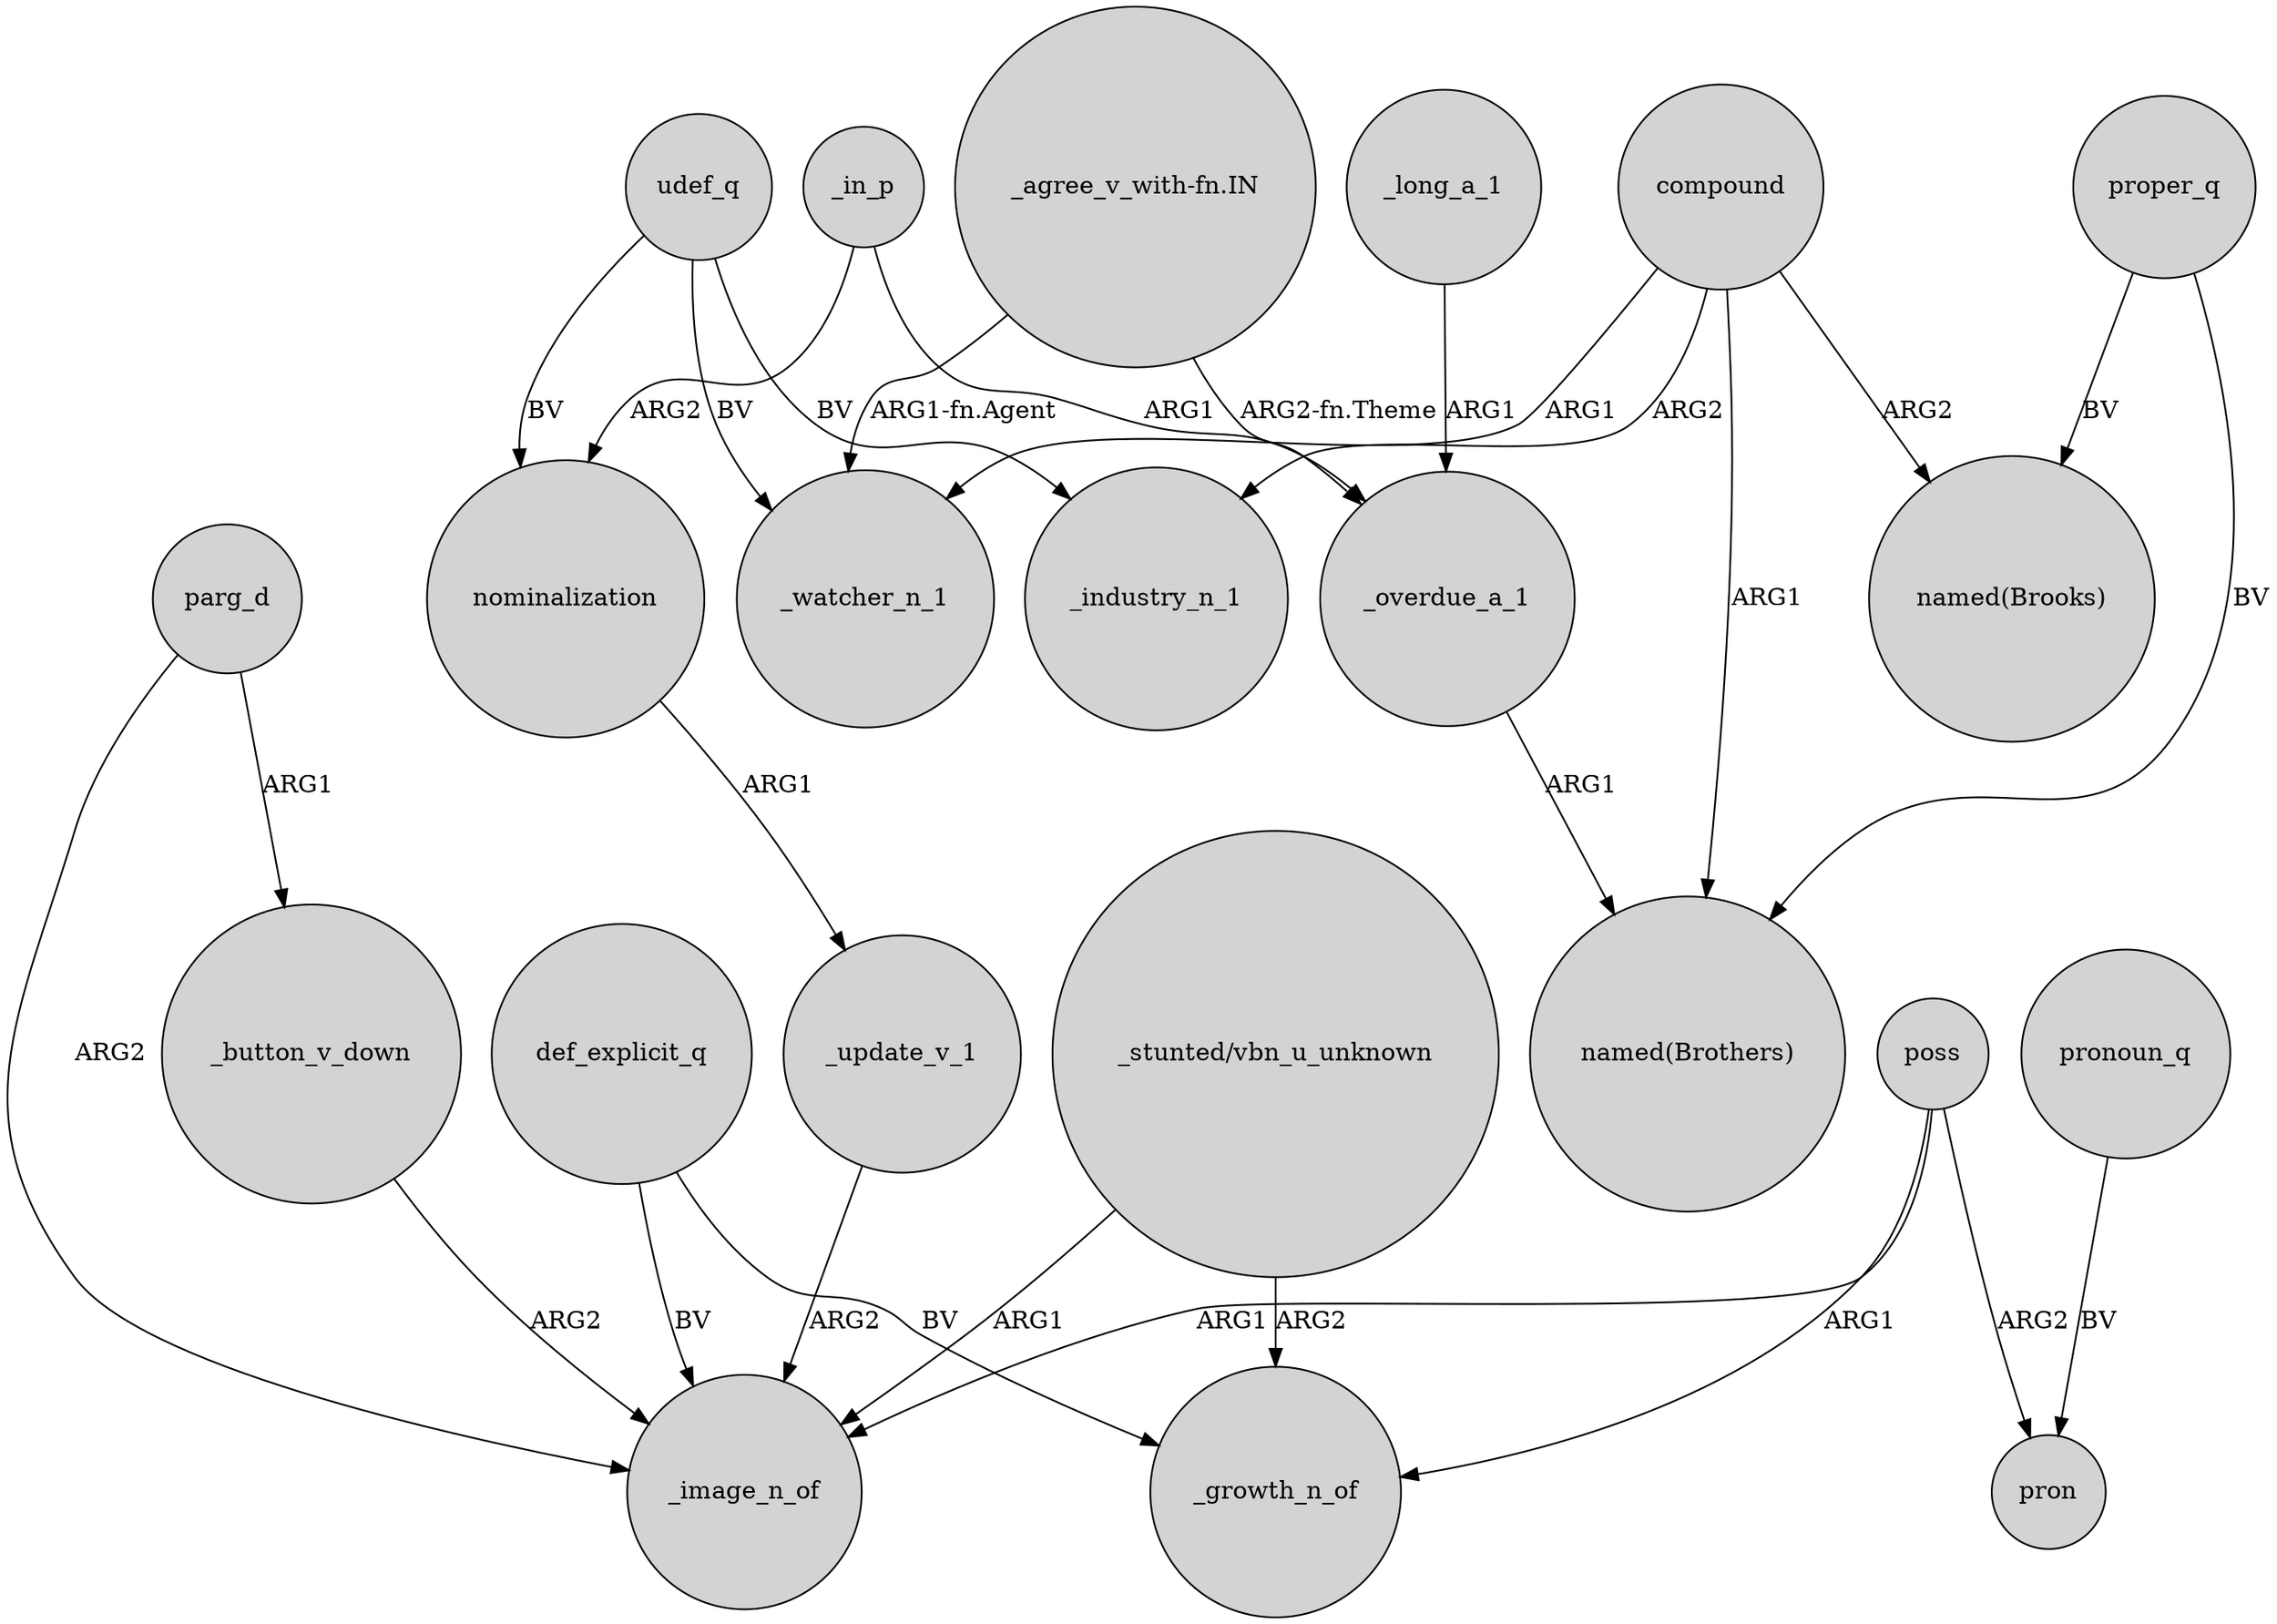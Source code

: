 digraph {
	node [shape=circle style=filled]
	udef_q -> _watcher_n_1 [label=BV]
	_button_v_down -> _image_n_of [label=ARG2]
	poss -> pron [label=ARG2]
	_overdue_a_1 -> "named(Brothers)" [label=ARG1]
	compound -> _watcher_n_1 [label=ARG1]
	proper_q -> "named(Brothers)" [label=BV]
	poss -> _growth_n_of [label=ARG1]
	poss -> _image_n_of [label=ARG1]
	nominalization -> _update_v_1 [label=ARG1]
	"_stunted/vbn_u_unknown" -> _growth_n_of [label=ARG2]
	compound -> "named(Brothers)" [label=ARG1]
	"_agree_v_with-fn.IN" -> _watcher_n_1 [label="ARG1-fn.Agent"]
	pronoun_q -> pron [label=BV]
	compound -> _industry_n_1 [label=ARG2]
	compound -> "named(Brooks)" [label=ARG2]
	parg_d -> _button_v_down [label=ARG1]
	_update_v_1 -> _image_n_of [label=ARG2]
	udef_q -> nominalization [label=BV]
	udef_q -> _industry_n_1 [label=BV]
	"_agree_v_with-fn.IN" -> _overdue_a_1 [label="ARG2-fn.Theme"]
	_long_a_1 -> _overdue_a_1 [label=ARG1]
	proper_q -> "named(Brooks)" [label=BV]
	"_stunted/vbn_u_unknown" -> _image_n_of [label=ARG1]
	_in_p -> _overdue_a_1 [label=ARG1]
	_in_p -> nominalization [label=ARG2]
	def_explicit_q -> _image_n_of [label=BV]
	parg_d -> _image_n_of [label=ARG2]
	def_explicit_q -> _growth_n_of [label=BV]
}
